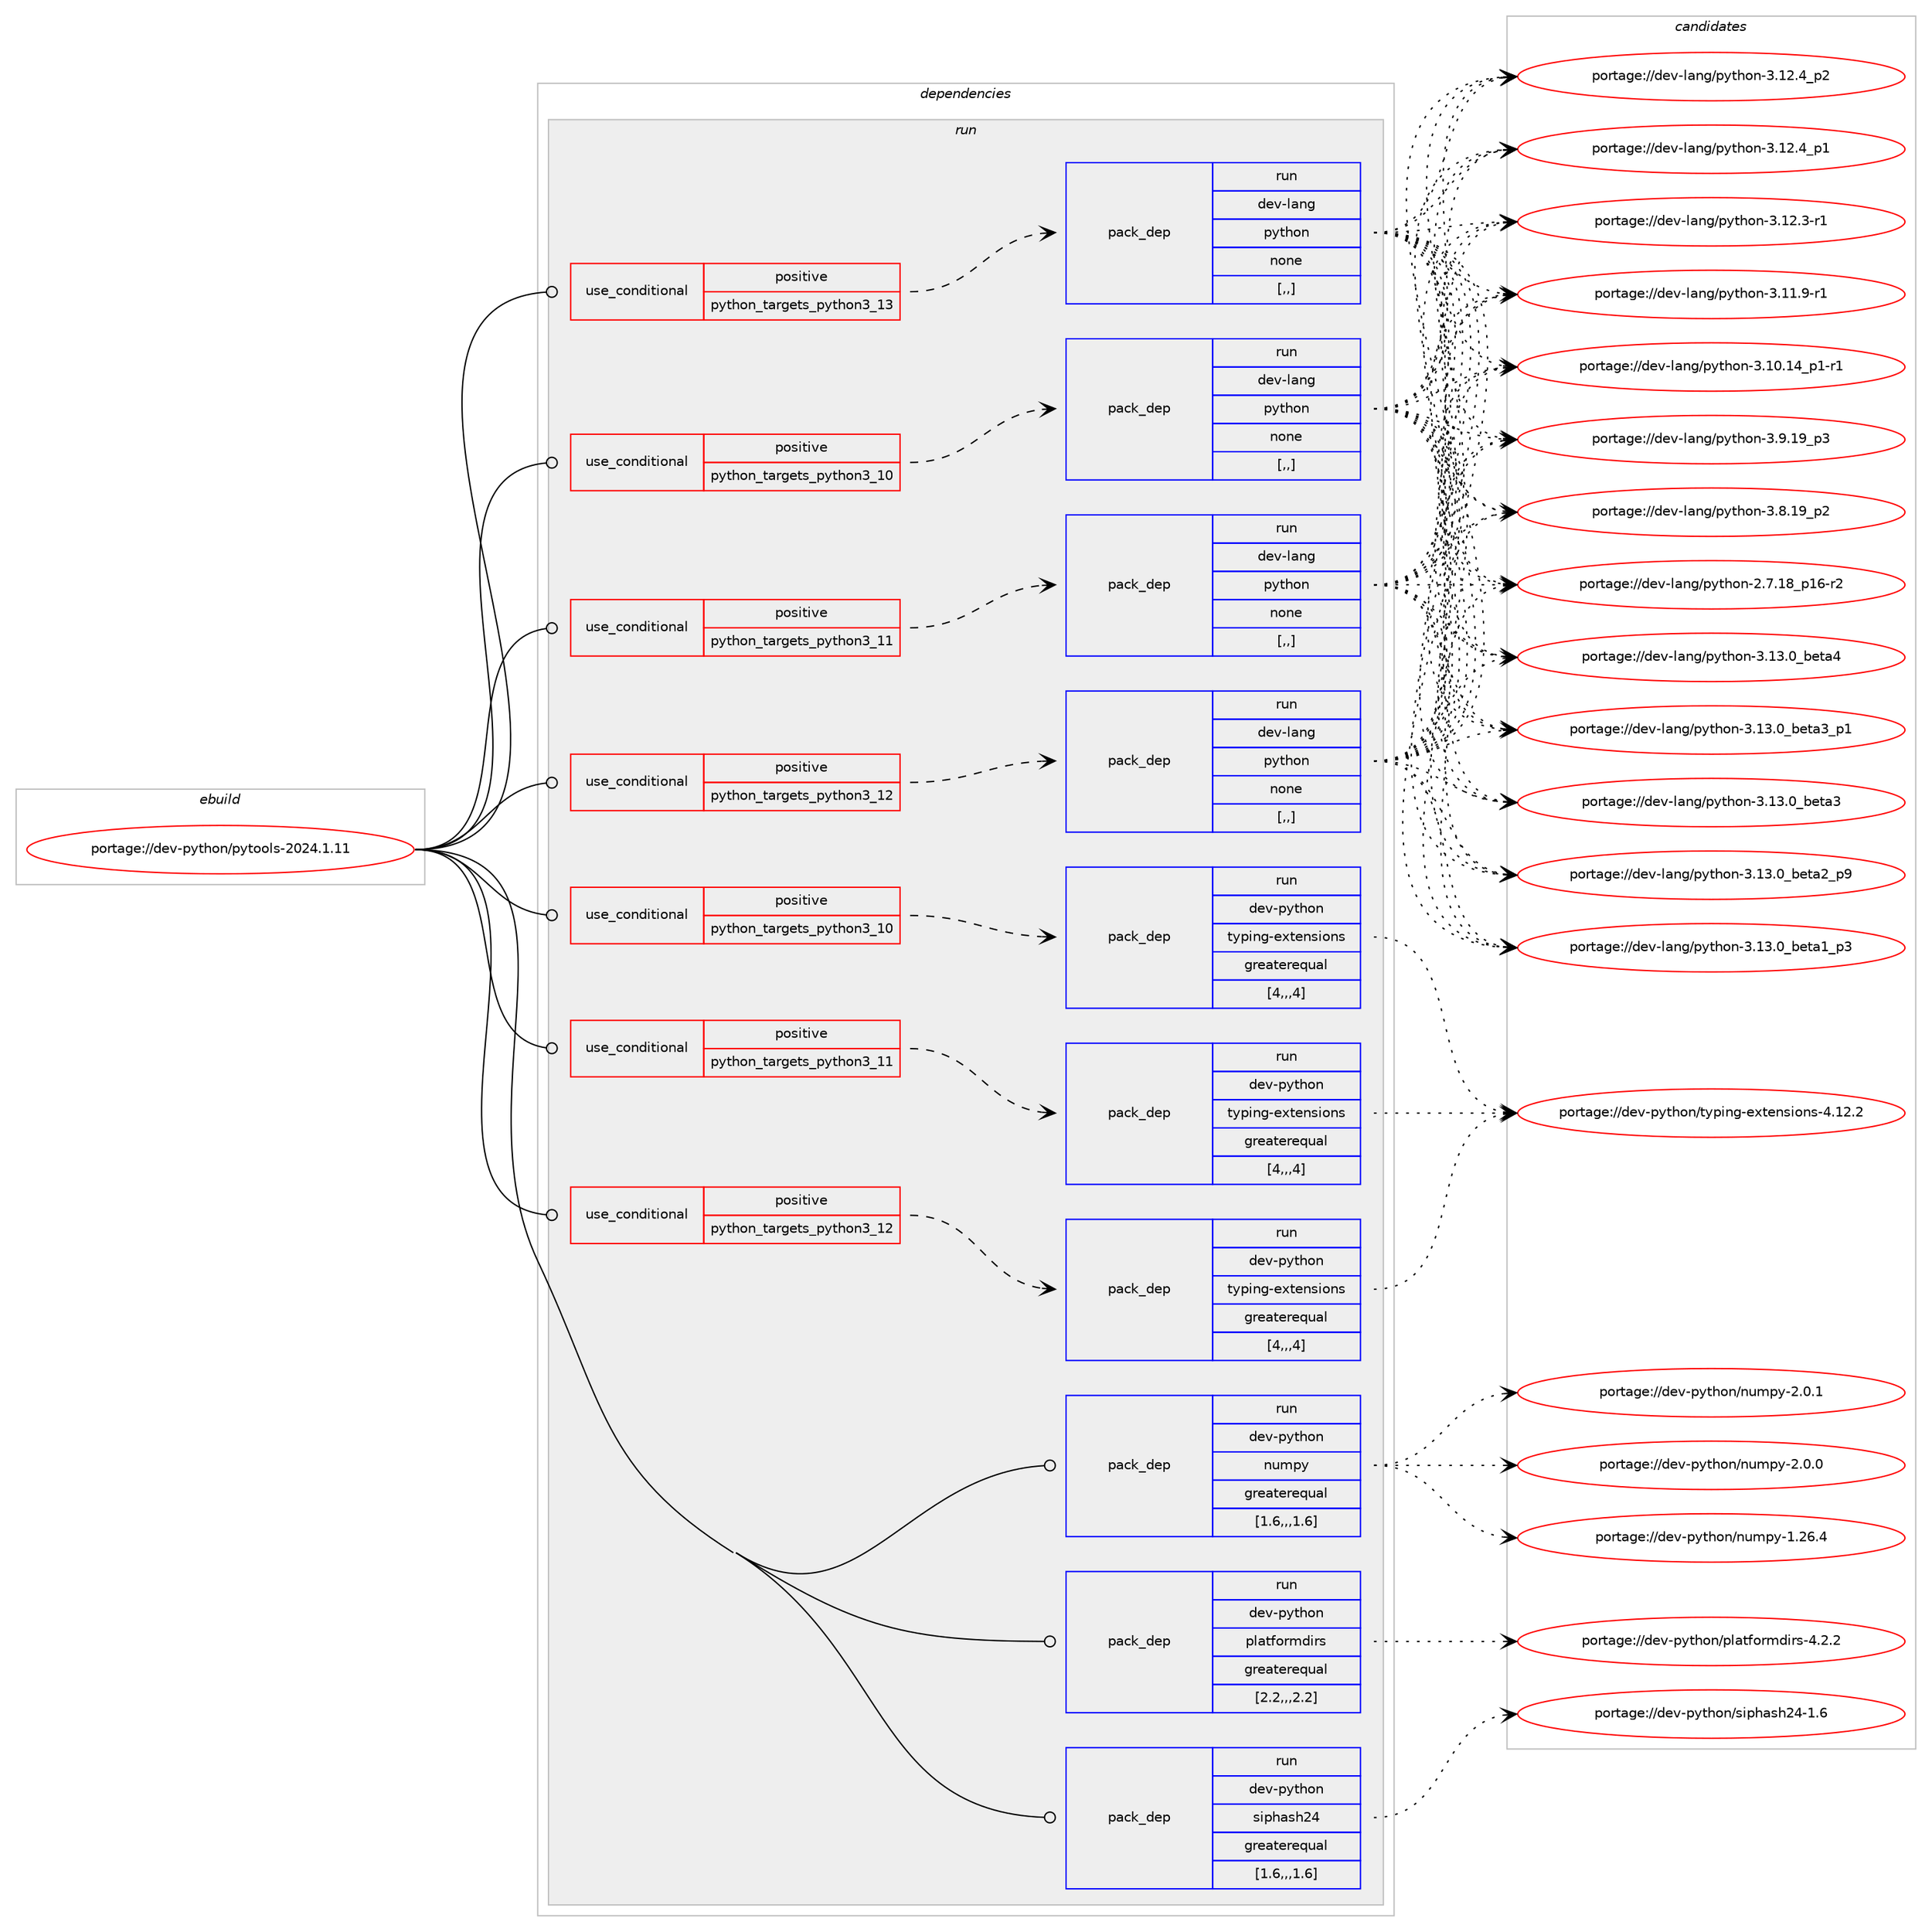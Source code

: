 digraph prolog {

# *************
# Graph options
# *************

newrank=true;
concentrate=true;
compound=true;
graph [rankdir=LR,fontname=Helvetica,fontsize=10,ranksep=1.5];#, ranksep=2.5, nodesep=0.2];
edge  [arrowhead=vee];
node  [fontname=Helvetica,fontsize=10];

# **********
# The ebuild
# **********

subgraph cluster_leftcol {
color=gray;
label=<<i>ebuild</i>>;
id [label="portage://dev-python/pytools-2024.1.11", color=red, width=4, href="../dev-python/pytools-2024.1.11.svg"];
}

# ****************
# The dependencies
# ****************

subgraph cluster_midcol {
color=gray;
label=<<i>dependencies</i>>;
subgraph cluster_compile {
fillcolor="#eeeeee";
style=filled;
label=<<i>compile</i>>;
}
subgraph cluster_compileandrun {
fillcolor="#eeeeee";
style=filled;
label=<<i>compile and run</i>>;
}
subgraph cluster_run {
fillcolor="#eeeeee";
style=filled;
label=<<i>run</i>>;
subgraph cond38561 {
dependency160874 [label=<<TABLE BORDER="0" CELLBORDER="1" CELLSPACING="0" CELLPADDING="4"><TR><TD ROWSPAN="3" CELLPADDING="10">use_conditional</TD></TR><TR><TD>positive</TD></TR><TR><TD>python_targets_python3_10</TD></TR></TABLE>>, shape=none, color=red];
subgraph pack121042 {
dependency160875 [label=<<TABLE BORDER="0" CELLBORDER="1" CELLSPACING="0" CELLPADDING="4" WIDTH="220"><TR><TD ROWSPAN="6" CELLPADDING="30">pack_dep</TD></TR><TR><TD WIDTH="110">run</TD></TR><TR><TD>dev-lang</TD></TR><TR><TD>python</TD></TR><TR><TD>none</TD></TR><TR><TD>[,,]</TD></TR></TABLE>>, shape=none, color=blue];
}
dependency160874:e -> dependency160875:w [weight=20,style="dashed",arrowhead="vee"];
}
id:e -> dependency160874:w [weight=20,style="solid",arrowhead="odot"];
subgraph cond38562 {
dependency160876 [label=<<TABLE BORDER="0" CELLBORDER="1" CELLSPACING="0" CELLPADDING="4"><TR><TD ROWSPAN="3" CELLPADDING="10">use_conditional</TD></TR><TR><TD>positive</TD></TR><TR><TD>python_targets_python3_10</TD></TR></TABLE>>, shape=none, color=red];
subgraph pack121043 {
dependency160877 [label=<<TABLE BORDER="0" CELLBORDER="1" CELLSPACING="0" CELLPADDING="4" WIDTH="220"><TR><TD ROWSPAN="6" CELLPADDING="30">pack_dep</TD></TR><TR><TD WIDTH="110">run</TD></TR><TR><TD>dev-python</TD></TR><TR><TD>typing-extensions</TD></TR><TR><TD>greaterequal</TD></TR><TR><TD>[4,,,4]</TD></TR></TABLE>>, shape=none, color=blue];
}
dependency160876:e -> dependency160877:w [weight=20,style="dashed",arrowhead="vee"];
}
id:e -> dependency160876:w [weight=20,style="solid",arrowhead="odot"];
subgraph cond38563 {
dependency160878 [label=<<TABLE BORDER="0" CELLBORDER="1" CELLSPACING="0" CELLPADDING="4"><TR><TD ROWSPAN="3" CELLPADDING="10">use_conditional</TD></TR><TR><TD>positive</TD></TR><TR><TD>python_targets_python3_11</TD></TR></TABLE>>, shape=none, color=red];
subgraph pack121044 {
dependency160879 [label=<<TABLE BORDER="0" CELLBORDER="1" CELLSPACING="0" CELLPADDING="4" WIDTH="220"><TR><TD ROWSPAN="6" CELLPADDING="30">pack_dep</TD></TR><TR><TD WIDTH="110">run</TD></TR><TR><TD>dev-lang</TD></TR><TR><TD>python</TD></TR><TR><TD>none</TD></TR><TR><TD>[,,]</TD></TR></TABLE>>, shape=none, color=blue];
}
dependency160878:e -> dependency160879:w [weight=20,style="dashed",arrowhead="vee"];
}
id:e -> dependency160878:w [weight=20,style="solid",arrowhead="odot"];
subgraph cond38564 {
dependency160880 [label=<<TABLE BORDER="0" CELLBORDER="1" CELLSPACING="0" CELLPADDING="4"><TR><TD ROWSPAN="3" CELLPADDING="10">use_conditional</TD></TR><TR><TD>positive</TD></TR><TR><TD>python_targets_python3_11</TD></TR></TABLE>>, shape=none, color=red];
subgraph pack121045 {
dependency160881 [label=<<TABLE BORDER="0" CELLBORDER="1" CELLSPACING="0" CELLPADDING="4" WIDTH="220"><TR><TD ROWSPAN="6" CELLPADDING="30">pack_dep</TD></TR><TR><TD WIDTH="110">run</TD></TR><TR><TD>dev-python</TD></TR><TR><TD>typing-extensions</TD></TR><TR><TD>greaterequal</TD></TR><TR><TD>[4,,,4]</TD></TR></TABLE>>, shape=none, color=blue];
}
dependency160880:e -> dependency160881:w [weight=20,style="dashed",arrowhead="vee"];
}
id:e -> dependency160880:w [weight=20,style="solid",arrowhead="odot"];
subgraph cond38565 {
dependency160882 [label=<<TABLE BORDER="0" CELLBORDER="1" CELLSPACING="0" CELLPADDING="4"><TR><TD ROWSPAN="3" CELLPADDING="10">use_conditional</TD></TR><TR><TD>positive</TD></TR><TR><TD>python_targets_python3_12</TD></TR></TABLE>>, shape=none, color=red];
subgraph pack121046 {
dependency160883 [label=<<TABLE BORDER="0" CELLBORDER="1" CELLSPACING="0" CELLPADDING="4" WIDTH="220"><TR><TD ROWSPAN="6" CELLPADDING="30">pack_dep</TD></TR><TR><TD WIDTH="110">run</TD></TR><TR><TD>dev-lang</TD></TR><TR><TD>python</TD></TR><TR><TD>none</TD></TR><TR><TD>[,,]</TD></TR></TABLE>>, shape=none, color=blue];
}
dependency160882:e -> dependency160883:w [weight=20,style="dashed",arrowhead="vee"];
}
id:e -> dependency160882:w [weight=20,style="solid",arrowhead="odot"];
subgraph cond38566 {
dependency160884 [label=<<TABLE BORDER="0" CELLBORDER="1" CELLSPACING="0" CELLPADDING="4"><TR><TD ROWSPAN="3" CELLPADDING="10">use_conditional</TD></TR><TR><TD>positive</TD></TR><TR><TD>python_targets_python3_12</TD></TR></TABLE>>, shape=none, color=red];
subgraph pack121047 {
dependency160885 [label=<<TABLE BORDER="0" CELLBORDER="1" CELLSPACING="0" CELLPADDING="4" WIDTH="220"><TR><TD ROWSPAN="6" CELLPADDING="30">pack_dep</TD></TR><TR><TD WIDTH="110">run</TD></TR><TR><TD>dev-python</TD></TR><TR><TD>typing-extensions</TD></TR><TR><TD>greaterequal</TD></TR><TR><TD>[4,,,4]</TD></TR></TABLE>>, shape=none, color=blue];
}
dependency160884:e -> dependency160885:w [weight=20,style="dashed",arrowhead="vee"];
}
id:e -> dependency160884:w [weight=20,style="solid",arrowhead="odot"];
subgraph cond38567 {
dependency160886 [label=<<TABLE BORDER="0" CELLBORDER="1" CELLSPACING="0" CELLPADDING="4"><TR><TD ROWSPAN="3" CELLPADDING="10">use_conditional</TD></TR><TR><TD>positive</TD></TR><TR><TD>python_targets_python3_13</TD></TR></TABLE>>, shape=none, color=red];
subgraph pack121048 {
dependency160887 [label=<<TABLE BORDER="0" CELLBORDER="1" CELLSPACING="0" CELLPADDING="4" WIDTH="220"><TR><TD ROWSPAN="6" CELLPADDING="30">pack_dep</TD></TR><TR><TD WIDTH="110">run</TD></TR><TR><TD>dev-lang</TD></TR><TR><TD>python</TD></TR><TR><TD>none</TD></TR><TR><TD>[,,]</TD></TR></TABLE>>, shape=none, color=blue];
}
dependency160886:e -> dependency160887:w [weight=20,style="dashed",arrowhead="vee"];
}
id:e -> dependency160886:w [weight=20,style="solid",arrowhead="odot"];
subgraph pack121049 {
dependency160888 [label=<<TABLE BORDER="0" CELLBORDER="1" CELLSPACING="0" CELLPADDING="4" WIDTH="220"><TR><TD ROWSPAN="6" CELLPADDING="30">pack_dep</TD></TR><TR><TD WIDTH="110">run</TD></TR><TR><TD>dev-python</TD></TR><TR><TD>numpy</TD></TR><TR><TD>greaterequal</TD></TR><TR><TD>[1.6,,,1.6]</TD></TR></TABLE>>, shape=none, color=blue];
}
id:e -> dependency160888:w [weight=20,style="solid",arrowhead="odot"];
subgraph pack121050 {
dependency160889 [label=<<TABLE BORDER="0" CELLBORDER="1" CELLSPACING="0" CELLPADDING="4" WIDTH="220"><TR><TD ROWSPAN="6" CELLPADDING="30">pack_dep</TD></TR><TR><TD WIDTH="110">run</TD></TR><TR><TD>dev-python</TD></TR><TR><TD>platformdirs</TD></TR><TR><TD>greaterequal</TD></TR><TR><TD>[2.2,,,2.2]</TD></TR></TABLE>>, shape=none, color=blue];
}
id:e -> dependency160889:w [weight=20,style="solid",arrowhead="odot"];
subgraph pack121051 {
dependency160890 [label=<<TABLE BORDER="0" CELLBORDER="1" CELLSPACING="0" CELLPADDING="4" WIDTH="220"><TR><TD ROWSPAN="6" CELLPADDING="30">pack_dep</TD></TR><TR><TD WIDTH="110">run</TD></TR><TR><TD>dev-python</TD></TR><TR><TD>siphash24</TD></TR><TR><TD>greaterequal</TD></TR><TR><TD>[1.6,,,1.6]</TD></TR></TABLE>>, shape=none, color=blue];
}
id:e -> dependency160890:w [weight=20,style="solid",arrowhead="odot"];
}
}

# **************
# The candidates
# **************

subgraph cluster_choices {
rank=same;
color=gray;
label=<<i>candidates</i>>;

subgraph choice121042 {
color=black;
nodesep=1;
choice1001011184510897110103471121211161041111104551464951464895981011169752 [label="portage://dev-lang/python-3.13.0_beta4", color=red, width=4,href="../dev-lang/python-3.13.0_beta4.svg"];
choice10010111845108971101034711212111610411111045514649514648959810111697519511249 [label="portage://dev-lang/python-3.13.0_beta3_p1", color=red, width=4,href="../dev-lang/python-3.13.0_beta3_p1.svg"];
choice1001011184510897110103471121211161041111104551464951464895981011169751 [label="portage://dev-lang/python-3.13.0_beta3", color=red, width=4,href="../dev-lang/python-3.13.0_beta3.svg"];
choice10010111845108971101034711212111610411111045514649514648959810111697509511257 [label="portage://dev-lang/python-3.13.0_beta2_p9", color=red, width=4,href="../dev-lang/python-3.13.0_beta2_p9.svg"];
choice10010111845108971101034711212111610411111045514649514648959810111697499511251 [label="portage://dev-lang/python-3.13.0_beta1_p3", color=red, width=4,href="../dev-lang/python-3.13.0_beta1_p3.svg"];
choice100101118451089711010347112121116104111110455146495046529511250 [label="portage://dev-lang/python-3.12.4_p2", color=red, width=4,href="../dev-lang/python-3.12.4_p2.svg"];
choice100101118451089711010347112121116104111110455146495046529511249 [label="portage://dev-lang/python-3.12.4_p1", color=red, width=4,href="../dev-lang/python-3.12.4_p1.svg"];
choice100101118451089711010347112121116104111110455146495046514511449 [label="portage://dev-lang/python-3.12.3-r1", color=red, width=4,href="../dev-lang/python-3.12.3-r1.svg"];
choice100101118451089711010347112121116104111110455146494946574511449 [label="portage://dev-lang/python-3.11.9-r1", color=red, width=4,href="../dev-lang/python-3.11.9-r1.svg"];
choice100101118451089711010347112121116104111110455146494846495295112494511449 [label="portage://dev-lang/python-3.10.14_p1-r1", color=red, width=4,href="../dev-lang/python-3.10.14_p1-r1.svg"];
choice100101118451089711010347112121116104111110455146574649579511251 [label="portage://dev-lang/python-3.9.19_p3", color=red, width=4,href="../dev-lang/python-3.9.19_p3.svg"];
choice100101118451089711010347112121116104111110455146564649579511250 [label="portage://dev-lang/python-3.8.19_p2", color=red, width=4,href="../dev-lang/python-3.8.19_p2.svg"];
choice100101118451089711010347112121116104111110455046554649569511249544511450 [label="portage://dev-lang/python-2.7.18_p16-r2", color=red, width=4,href="../dev-lang/python-2.7.18_p16-r2.svg"];
dependency160875:e -> choice1001011184510897110103471121211161041111104551464951464895981011169752:w [style=dotted,weight="100"];
dependency160875:e -> choice10010111845108971101034711212111610411111045514649514648959810111697519511249:w [style=dotted,weight="100"];
dependency160875:e -> choice1001011184510897110103471121211161041111104551464951464895981011169751:w [style=dotted,weight="100"];
dependency160875:e -> choice10010111845108971101034711212111610411111045514649514648959810111697509511257:w [style=dotted,weight="100"];
dependency160875:e -> choice10010111845108971101034711212111610411111045514649514648959810111697499511251:w [style=dotted,weight="100"];
dependency160875:e -> choice100101118451089711010347112121116104111110455146495046529511250:w [style=dotted,weight="100"];
dependency160875:e -> choice100101118451089711010347112121116104111110455146495046529511249:w [style=dotted,weight="100"];
dependency160875:e -> choice100101118451089711010347112121116104111110455146495046514511449:w [style=dotted,weight="100"];
dependency160875:e -> choice100101118451089711010347112121116104111110455146494946574511449:w [style=dotted,weight="100"];
dependency160875:e -> choice100101118451089711010347112121116104111110455146494846495295112494511449:w [style=dotted,weight="100"];
dependency160875:e -> choice100101118451089711010347112121116104111110455146574649579511251:w [style=dotted,weight="100"];
dependency160875:e -> choice100101118451089711010347112121116104111110455146564649579511250:w [style=dotted,weight="100"];
dependency160875:e -> choice100101118451089711010347112121116104111110455046554649569511249544511450:w [style=dotted,weight="100"];
}
subgraph choice121043 {
color=black;
nodesep=1;
choice10010111845112121116104111110471161211121051101034510112011610111011510511111011545524649504650 [label="portage://dev-python/typing-extensions-4.12.2", color=red, width=4,href="../dev-python/typing-extensions-4.12.2.svg"];
dependency160877:e -> choice10010111845112121116104111110471161211121051101034510112011610111011510511111011545524649504650:w [style=dotted,weight="100"];
}
subgraph choice121044 {
color=black;
nodesep=1;
choice1001011184510897110103471121211161041111104551464951464895981011169752 [label="portage://dev-lang/python-3.13.0_beta4", color=red, width=4,href="../dev-lang/python-3.13.0_beta4.svg"];
choice10010111845108971101034711212111610411111045514649514648959810111697519511249 [label="portage://dev-lang/python-3.13.0_beta3_p1", color=red, width=4,href="../dev-lang/python-3.13.0_beta3_p1.svg"];
choice1001011184510897110103471121211161041111104551464951464895981011169751 [label="portage://dev-lang/python-3.13.0_beta3", color=red, width=4,href="../dev-lang/python-3.13.0_beta3.svg"];
choice10010111845108971101034711212111610411111045514649514648959810111697509511257 [label="portage://dev-lang/python-3.13.0_beta2_p9", color=red, width=4,href="../dev-lang/python-3.13.0_beta2_p9.svg"];
choice10010111845108971101034711212111610411111045514649514648959810111697499511251 [label="portage://dev-lang/python-3.13.0_beta1_p3", color=red, width=4,href="../dev-lang/python-3.13.0_beta1_p3.svg"];
choice100101118451089711010347112121116104111110455146495046529511250 [label="portage://dev-lang/python-3.12.4_p2", color=red, width=4,href="../dev-lang/python-3.12.4_p2.svg"];
choice100101118451089711010347112121116104111110455146495046529511249 [label="portage://dev-lang/python-3.12.4_p1", color=red, width=4,href="../dev-lang/python-3.12.4_p1.svg"];
choice100101118451089711010347112121116104111110455146495046514511449 [label="portage://dev-lang/python-3.12.3-r1", color=red, width=4,href="../dev-lang/python-3.12.3-r1.svg"];
choice100101118451089711010347112121116104111110455146494946574511449 [label="portage://dev-lang/python-3.11.9-r1", color=red, width=4,href="../dev-lang/python-3.11.9-r1.svg"];
choice100101118451089711010347112121116104111110455146494846495295112494511449 [label="portage://dev-lang/python-3.10.14_p1-r1", color=red, width=4,href="../dev-lang/python-3.10.14_p1-r1.svg"];
choice100101118451089711010347112121116104111110455146574649579511251 [label="portage://dev-lang/python-3.9.19_p3", color=red, width=4,href="../dev-lang/python-3.9.19_p3.svg"];
choice100101118451089711010347112121116104111110455146564649579511250 [label="portage://dev-lang/python-3.8.19_p2", color=red, width=4,href="../dev-lang/python-3.8.19_p2.svg"];
choice100101118451089711010347112121116104111110455046554649569511249544511450 [label="portage://dev-lang/python-2.7.18_p16-r2", color=red, width=4,href="../dev-lang/python-2.7.18_p16-r2.svg"];
dependency160879:e -> choice1001011184510897110103471121211161041111104551464951464895981011169752:w [style=dotted,weight="100"];
dependency160879:e -> choice10010111845108971101034711212111610411111045514649514648959810111697519511249:w [style=dotted,weight="100"];
dependency160879:e -> choice1001011184510897110103471121211161041111104551464951464895981011169751:w [style=dotted,weight="100"];
dependency160879:e -> choice10010111845108971101034711212111610411111045514649514648959810111697509511257:w [style=dotted,weight="100"];
dependency160879:e -> choice10010111845108971101034711212111610411111045514649514648959810111697499511251:w [style=dotted,weight="100"];
dependency160879:e -> choice100101118451089711010347112121116104111110455146495046529511250:w [style=dotted,weight="100"];
dependency160879:e -> choice100101118451089711010347112121116104111110455146495046529511249:w [style=dotted,weight="100"];
dependency160879:e -> choice100101118451089711010347112121116104111110455146495046514511449:w [style=dotted,weight="100"];
dependency160879:e -> choice100101118451089711010347112121116104111110455146494946574511449:w [style=dotted,weight="100"];
dependency160879:e -> choice100101118451089711010347112121116104111110455146494846495295112494511449:w [style=dotted,weight="100"];
dependency160879:e -> choice100101118451089711010347112121116104111110455146574649579511251:w [style=dotted,weight="100"];
dependency160879:e -> choice100101118451089711010347112121116104111110455146564649579511250:w [style=dotted,weight="100"];
dependency160879:e -> choice100101118451089711010347112121116104111110455046554649569511249544511450:w [style=dotted,weight="100"];
}
subgraph choice121045 {
color=black;
nodesep=1;
choice10010111845112121116104111110471161211121051101034510112011610111011510511111011545524649504650 [label="portage://dev-python/typing-extensions-4.12.2", color=red, width=4,href="../dev-python/typing-extensions-4.12.2.svg"];
dependency160881:e -> choice10010111845112121116104111110471161211121051101034510112011610111011510511111011545524649504650:w [style=dotted,weight="100"];
}
subgraph choice121046 {
color=black;
nodesep=1;
choice1001011184510897110103471121211161041111104551464951464895981011169752 [label="portage://dev-lang/python-3.13.0_beta4", color=red, width=4,href="../dev-lang/python-3.13.0_beta4.svg"];
choice10010111845108971101034711212111610411111045514649514648959810111697519511249 [label="portage://dev-lang/python-3.13.0_beta3_p1", color=red, width=4,href="../dev-lang/python-3.13.0_beta3_p1.svg"];
choice1001011184510897110103471121211161041111104551464951464895981011169751 [label="portage://dev-lang/python-3.13.0_beta3", color=red, width=4,href="../dev-lang/python-3.13.0_beta3.svg"];
choice10010111845108971101034711212111610411111045514649514648959810111697509511257 [label="portage://dev-lang/python-3.13.0_beta2_p9", color=red, width=4,href="../dev-lang/python-3.13.0_beta2_p9.svg"];
choice10010111845108971101034711212111610411111045514649514648959810111697499511251 [label="portage://dev-lang/python-3.13.0_beta1_p3", color=red, width=4,href="../dev-lang/python-3.13.0_beta1_p3.svg"];
choice100101118451089711010347112121116104111110455146495046529511250 [label="portage://dev-lang/python-3.12.4_p2", color=red, width=4,href="../dev-lang/python-3.12.4_p2.svg"];
choice100101118451089711010347112121116104111110455146495046529511249 [label="portage://dev-lang/python-3.12.4_p1", color=red, width=4,href="../dev-lang/python-3.12.4_p1.svg"];
choice100101118451089711010347112121116104111110455146495046514511449 [label="portage://dev-lang/python-3.12.3-r1", color=red, width=4,href="../dev-lang/python-3.12.3-r1.svg"];
choice100101118451089711010347112121116104111110455146494946574511449 [label="portage://dev-lang/python-3.11.9-r1", color=red, width=4,href="../dev-lang/python-3.11.9-r1.svg"];
choice100101118451089711010347112121116104111110455146494846495295112494511449 [label="portage://dev-lang/python-3.10.14_p1-r1", color=red, width=4,href="../dev-lang/python-3.10.14_p1-r1.svg"];
choice100101118451089711010347112121116104111110455146574649579511251 [label="portage://dev-lang/python-3.9.19_p3", color=red, width=4,href="../dev-lang/python-3.9.19_p3.svg"];
choice100101118451089711010347112121116104111110455146564649579511250 [label="portage://dev-lang/python-3.8.19_p2", color=red, width=4,href="../dev-lang/python-3.8.19_p2.svg"];
choice100101118451089711010347112121116104111110455046554649569511249544511450 [label="portage://dev-lang/python-2.7.18_p16-r2", color=red, width=4,href="../dev-lang/python-2.7.18_p16-r2.svg"];
dependency160883:e -> choice1001011184510897110103471121211161041111104551464951464895981011169752:w [style=dotted,weight="100"];
dependency160883:e -> choice10010111845108971101034711212111610411111045514649514648959810111697519511249:w [style=dotted,weight="100"];
dependency160883:e -> choice1001011184510897110103471121211161041111104551464951464895981011169751:w [style=dotted,weight="100"];
dependency160883:e -> choice10010111845108971101034711212111610411111045514649514648959810111697509511257:w [style=dotted,weight="100"];
dependency160883:e -> choice10010111845108971101034711212111610411111045514649514648959810111697499511251:w [style=dotted,weight="100"];
dependency160883:e -> choice100101118451089711010347112121116104111110455146495046529511250:w [style=dotted,weight="100"];
dependency160883:e -> choice100101118451089711010347112121116104111110455146495046529511249:w [style=dotted,weight="100"];
dependency160883:e -> choice100101118451089711010347112121116104111110455146495046514511449:w [style=dotted,weight="100"];
dependency160883:e -> choice100101118451089711010347112121116104111110455146494946574511449:w [style=dotted,weight="100"];
dependency160883:e -> choice100101118451089711010347112121116104111110455146494846495295112494511449:w [style=dotted,weight="100"];
dependency160883:e -> choice100101118451089711010347112121116104111110455146574649579511251:w [style=dotted,weight="100"];
dependency160883:e -> choice100101118451089711010347112121116104111110455146564649579511250:w [style=dotted,weight="100"];
dependency160883:e -> choice100101118451089711010347112121116104111110455046554649569511249544511450:w [style=dotted,weight="100"];
}
subgraph choice121047 {
color=black;
nodesep=1;
choice10010111845112121116104111110471161211121051101034510112011610111011510511111011545524649504650 [label="portage://dev-python/typing-extensions-4.12.2", color=red, width=4,href="../dev-python/typing-extensions-4.12.2.svg"];
dependency160885:e -> choice10010111845112121116104111110471161211121051101034510112011610111011510511111011545524649504650:w [style=dotted,weight="100"];
}
subgraph choice121048 {
color=black;
nodesep=1;
choice1001011184510897110103471121211161041111104551464951464895981011169752 [label="portage://dev-lang/python-3.13.0_beta4", color=red, width=4,href="../dev-lang/python-3.13.0_beta4.svg"];
choice10010111845108971101034711212111610411111045514649514648959810111697519511249 [label="portage://dev-lang/python-3.13.0_beta3_p1", color=red, width=4,href="../dev-lang/python-3.13.0_beta3_p1.svg"];
choice1001011184510897110103471121211161041111104551464951464895981011169751 [label="portage://dev-lang/python-3.13.0_beta3", color=red, width=4,href="../dev-lang/python-3.13.0_beta3.svg"];
choice10010111845108971101034711212111610411111045514649514648959810111697509511257 [label="portage://dev-lang/python-3.13.0_beta2_p9", color=red, width=4,href="../dev-lang/python-3.13.0_beta2_p9.svg"];
choice10010111845108971101034711212111610411111045514649514648959810111697499511251 [label="portage://dev-lang/python-3.13.0_beta1_p3", color=red, width=4,href="../dev-lang/python-3.13.0_beta1_p3.svg"];
choice100101118451089711010347112121116104111110455146495046529511250 [label="portage://dev-lang/python-3.12.4_p2", color=red, width=4,href="../dev-lang/python-3.12.4_p2.svg"];
choice100101118451089711010347112121116104111110455146495046529511249 [label="portage://dev-lang/python-3.12.4_p1", color=red, width=4,href="../dev-lang/python-3.12.4_p1.svg"];
choice100101118451089711010347112121116104111110455146495046514511449 [label="portage://dev-lang/python-3.12.3-r1", color=red, width=4,href="../dev-lang/python-3.12.3-r1.svg"];
choice100101118451089711010347112121116104111110455146494946574511449 [label="portage://dev-lang/python-3.11.9-r1", color=red, width=4,href="../dev-lang/python-3.11.9-r1.svg"];
choice100101118451089711010347112121116104111110455146494846495295112494511449 [label="portage://dev-lang/python-3.10.14_p1-r1", color=red, width=4,href="../dev-lang/python-3.10.14_p1-r1.svg"];
choice100101118451089711010347112121116104111110455146574649579511251 [label="portage://dev-lang/python-3.9.19_p3", color=red, width=4,href="../dev-lang/python-3.9.19_p3.svg"];
choice100101118451089711010347112121116104111110455146564649579511250 [label="portage://dev-lang/python-3.8.19_p2", color=red, width=4,href="../dev-lang/python-3.8.19_p2.svg"];
choice100101118451089711010347112121116104111110455046554649569511249544511450 [label="portage://dev-lang/python-2.7.18_p16-r2", color=red, width=4,href="../dev-lang/python-2.7.18_p16-r2.svg"];
dependency160887:e -> choice1001011184510897110103471121211161041111104551464951464895981011169752:w [style=dotted,weight="100"];
dependency160887:e -> choice10010111845108971101034711212111610411111045514649514648959810111697519511249:w [style=dotted,weight="100"];
dependency160887:e -> choice1001011184510897110103471121211161041111104551464951464895981011169751:w [style=dotted,weight="100"];
dependency160887:e -> choice10010111845108971101034711212111610411111045514649514648959810111697509511257:w [style=dotted,weight="100"];
dependency160887:e -> choice10010111845108971101034711212111610411111045514649514648959810111697499511251:w [style=dotted,weight="100"];
dependency160887:e -> choice100101118451089711010347112121116104111110455146495046529511250:w [style=dotted,weight="100"];
dependency160887:e -> choice100101118451089711010347112121116104111110455146495046529511249:w [style=dotted,weight="100"];
dependency160887:e -> choice100101118451089711010347112121116104111110455146495046514511449:w [style=dotted,weight="100"];
dependency160887:e -> choice100101118451089711010347112121116104111110455146494946574511449:w [style=dotted,weight="100"];
dependency160887:e -> choice100101118451089711010347112121116104111110455146494846495295112494511449:w [style=dotted,weight="100"];
dependency160887:e -> choice100101118451089711010347112121116104111110455146574649579511251:w [style=dotted,weight="100"];
dependency160887:e -> choice100101118451089711010347112121116104111110455146564649579511250:w [style=dotted,weight="100"];
dependency160887:e -> choice100101118451089711010347112121116104111110455046554649569511249544511450:w [style=dotted,weight="100"];
}
subgraph choice121049 {
color=black;
nodesep=1;
choice1001011184511212111610411111047110117109112121455046484649 [label="portage://dev-python/numpy-2.0.1", color=red, width=4,href="../dev-python/numpy-2.0.1.svg"];
choice1001011184511212111610411111047110117109112121455046484648 [label="portage://dev-python/numpy-2.0.0", color=red, width=4,href="../dev-python/numpy-2.0.0.svg"];
choice100101118451121211161041111104711011710911212145494650544652 [label="portage://dev-python/numpy-1.26.4", color=red, width=4,href="../dev-python/numpy-1.26.4.svg"];
dependency160888:e -> choice1001011184511212111610411111047110117109112121455046484649:w [style=dotted,weight="100"];
dependency160888:e -> choice1001011184511212111610411111047110117109112121455046484648:w [style=dotted,weight="100"];
dependency160888:e -> choice100101118451121211161041111104711011710911212145494650544652:w [style=dotted,weight="100"];
}
subgraph choice121050 {
color=black;
nodesep=1;
choice100101118451121211161041111104711210897116102111114109100105114115455246504650 [label="portage://dev-python/platformdirs-4.2.2", color=red, width=4,href="../dev-python/platformdirs-4.2.2.svg"];
dependency160889:e -> choice100101118451121211161041111104711210897116102111114109100105114115455246504650:w [style=dotted,weight="100"];
}
subgraph choice121051 {
color=black;
nodesep=1;
choice100101118451121211161041111104711510511210497115104505245494654 [label="portage://dev-python/siphash24-1.6", color=red, width=4,href="../dev-python/siphash24-1.6.svg"];
dependency160890:e -> choice100101118451121211161041111104711510511210497115104505245494654:w [style=dotted,weight="100"];
}
}

}
